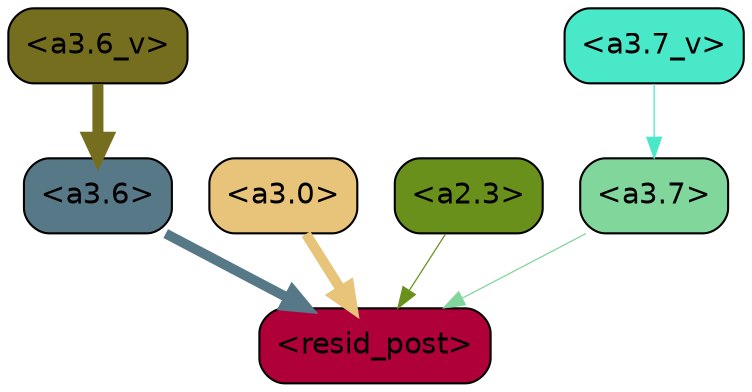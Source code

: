 strict digraph "" {
	graph [bgcolor=transparent,
		layout=dot,
		overlap=false,
		splines=true
	];
	"<a3.7>"	[color=black,
		fillcolor="#81d69c",
		fontname=Helvetica,
		shape=box,
		style="filled, rounded"];
	"<resid_post>"	[color=black,
		fillcolor="#b0003a",
		fontname=Helvetica,
		shape=box,
		style="filled, rounded"];
	"<a3.7>" -> "<resid_post>"	[color="#81d69c",
		penwidth=0.6];
	"<a3.6>"	[color=black,
		fillcolor="#577987",
		fontname=Helvetica,
		shape=box,
		style="filled, rounded"];
	"<a3.6>" -> "<resid_post>"	[color="#577987",
		penwidth=4.746312499046326];
	"<a3.0>"	[color=black,
		fillcolor="#e8c37a",
		fontname=Helvetica,
		shape=box,
		style="filled, rounded"];
	"<a3.0>" -> "<resid_post>"	[color="#e8c37a",
		penwidth=4.896343111991882];
	"<a2.3>"	[color=black,
		fillcolor="#6a901c",
		fontname=Helvetica,
		shape=box,
		style="filled, rounded"];
	"<a2.3>" -> "<resid_post>"	[color="#6a901c",
		penwidth=0.6];
	"<a3.7_v>"	[color=black,
		fillcolor="#49e8c9",
		fontname=Helvetica,
		shape=box,
		style="filled, rounded"];
	"<a3.7_v>" -> "<a3.7>"	[color="#49e8c9",
		penwidth=0.6];
	"<a3.6_v>"	[color=black,
		fillcolor="#756e1e",
		fontname=Helvetica,
		shape=box,
		style="filled, rounded"];
	"<a3.6_v>" -> "<a3.6>"	[color="#756e1e",
		penwidth=5.297133803367615];
}
